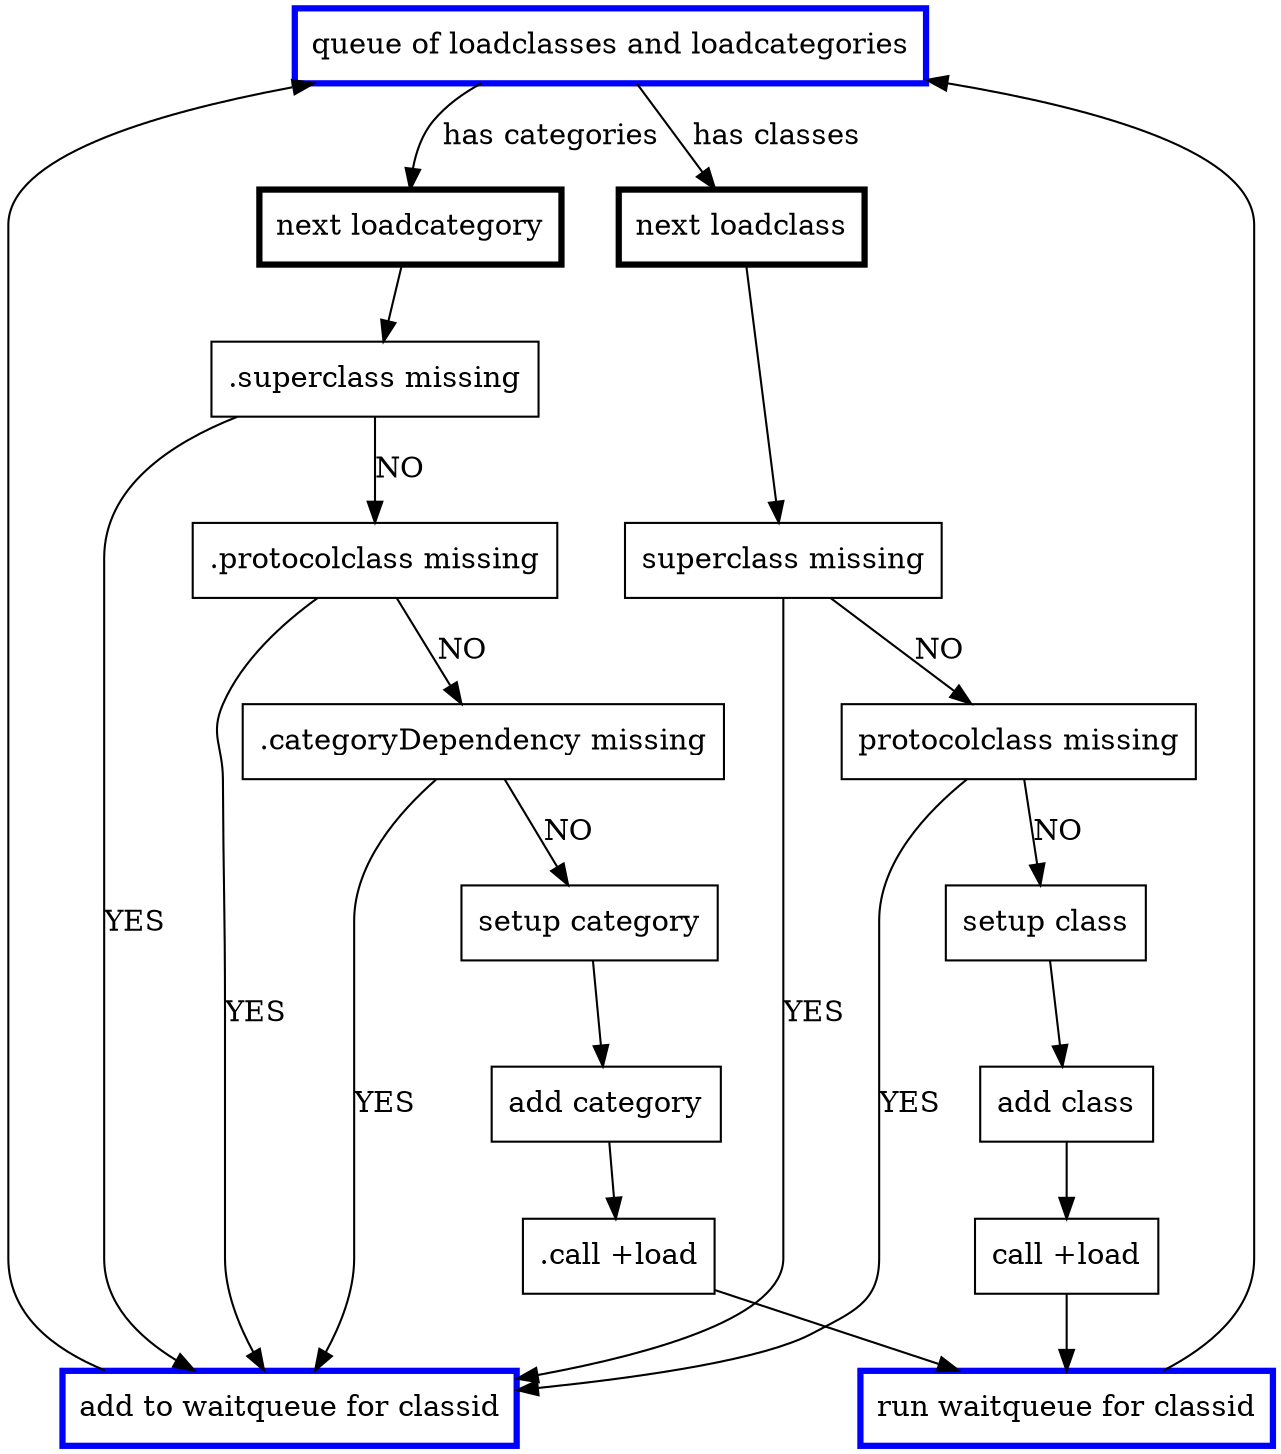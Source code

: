 digraph load_queue
{
   node [ shape="box"]


   "queue of loadclasses and loadcategories" -> "next loadclass"     [ label=" has classes"]
   "queue of loadclasses and loadcategories" -> "next loadcategory"  [ label=" has categories"]
   "queue of loadclasses and loadcategories"

   { rank = same; "next loadclass"; "next loadcategory"}

   "next loadclass"        -> "superclass missing"
   "superclass missing"    -> "add to waitqueue for classid"         [ label="YES"]
   "superclass missing"    -> "protocolclass missing"   [ label="NO"]
   "protocolclass missing" -> "add to waitqueue for classid"          [ label="YES"]
   "protocolclass missing" -> "setup class"              [ label="NO"]
   "setup class"           -> "add class"
   "add class"             -> "call +load"
   "call +load"            -> "run waitqueue for classid"
   "run waitqueue for classid" -> "queue of loadclasses and loadcategories"
   "add to waitqueue for classid" -> "queue of loadclasses and loadcategories"


   "next loadcategory"      -> ".superclass missing"
   ".superclass missing"    -> "add to waitqueue for classid"         [ label="YES"]
   ".superclass missing"    -> ".protocolclass missing"   [ label="NO"]
   ".protocolclass missing" -> "add to waitqueue for classid"          [ label="YES"]
   ".protocolclass missing" -> ".categoryDependency missing"           [ label="NO"]
   ".categoryDependency missing" -> "add to waitqueue for classid"     [ label="YES"]
   ".categoryDependency missing" -> "setup category"                   [ label="NO"]
   "setup category"         -> "add category"
   "add category"           -> ".call +load"
   ".call +load"            -> "run waitqueue for classid"

   "next loadclass"     [ penwidth=3]
   "next loadcategory"  [ penwidth=3]

   "queue of loadclasses and loadcategories" [ color="blue", penwidth=3]

   { rank = same; "run waitqueue for classid" ; "add to waitqueue for classid" }

   "run waitqueue for classid"               [ color="blue", penwidth=3]
   "add to waitqueue for classid"            [ color="blue", penwidth=3]
}